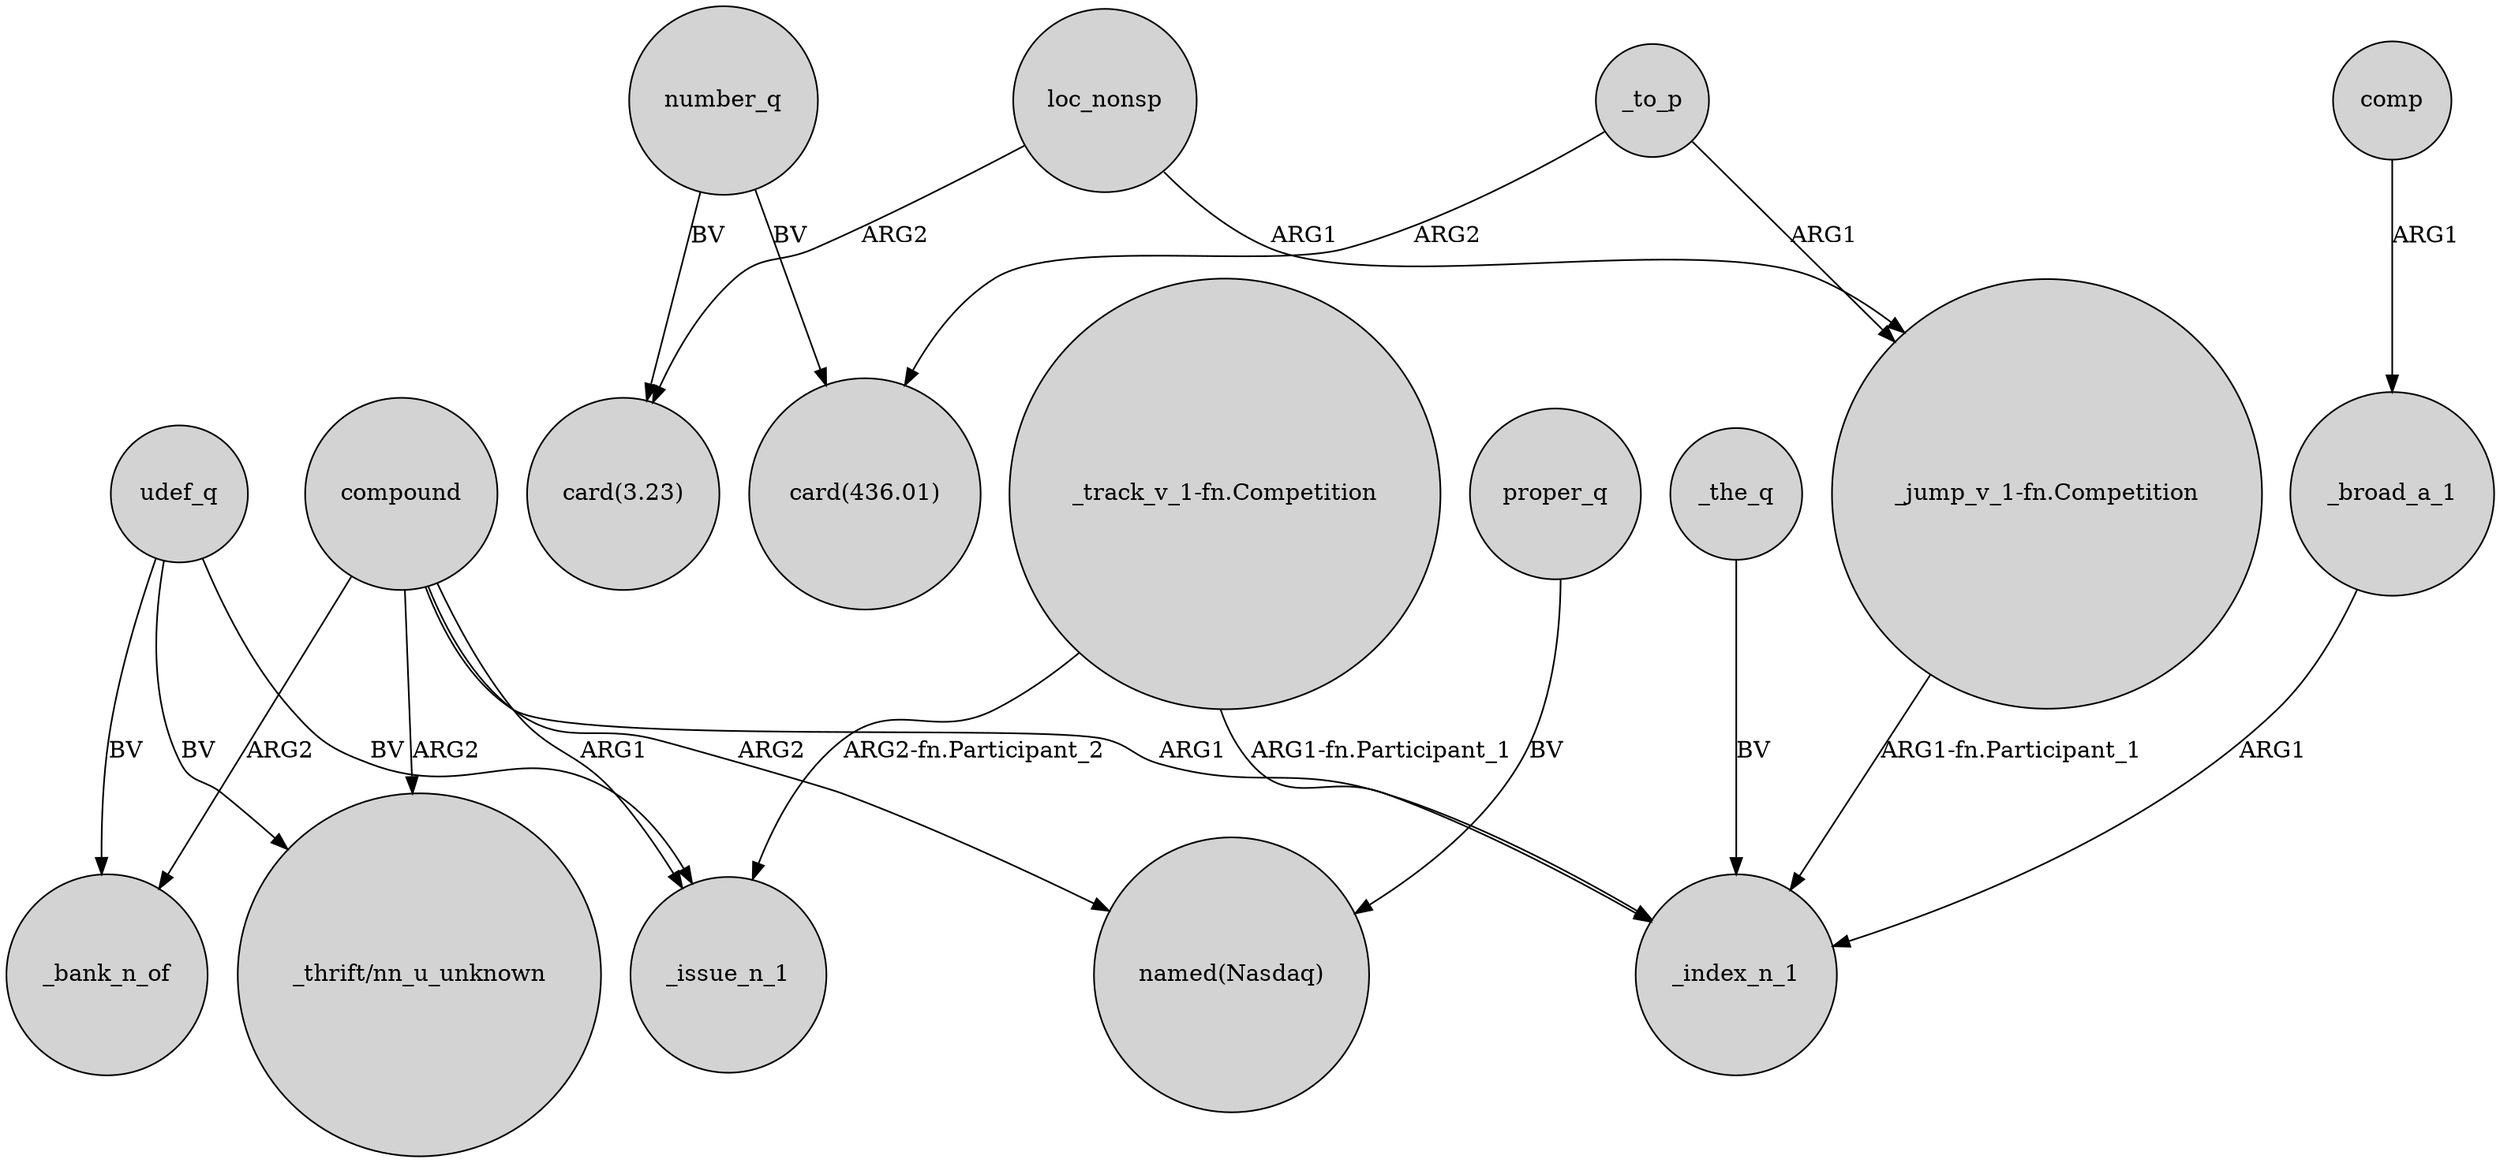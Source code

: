 digraph {
	node [shape=circle style=filled]
	udef_q -> _bank_n_of [label=BV]
	loc_nonsp -> "_jump_v_1-fn.Competition" [label=ARG1]
	_the_q -> _index_n_1 [label=BV]
	number_q -> "card(436.01)" [label=BV]
	comp -> _broad_a_1 [label=ARG1]
	_broad_a_1 -> _index_n_1 [label=ARG1]
	_to_p -> "_jump_v_1-fn.Competition" [label=ARG1]
	compound -> _index_n_1 [label=ARG1]
	"_track_v_1-fn.Competition" -> _index_n_1 [label="ARG1-fn.Participant_1"]
	loc_nonsp -> "card(3.23)" [label=ARG2]
	proper_q -> "named(Nasdaq)" [label=BV]
	number_q -> "card(3.23)" [label=BV]
	udef_q -> _issue_n_1 [label=BV]
	"_track_v_1-fn.Competition" -> _issue_n_1 [label="ARG2-fn.Participant_2"]
	compound -> "named(Nasdaq)" [label=ARG2]
	compound -> "_thrift/nn_u_unknown" [label=ARG2]
	"_jump_v_1-fn.Competition" -> _index_n_1 [label="ARG1-fn.Participant_1"]
	compound -> _issue_n_1 [label=ARG1]
	_to_p -> "card(436.01)" [label=ARG2]
	udef_q -> "_thrift/nn_u_unknown" [label=BV]
	compound -> _bank_n_of [label=ARG2]
}

